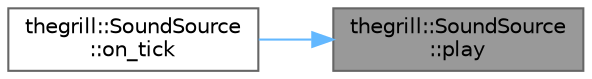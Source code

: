 digraph "thegrill::SoundSource::play"
{
 // LATEX_PDF_SIZE
  bgcolor="transparent";
  edge [fontname=Helvetica,fontsize=10,labelfontname=Helvetica,labelfontsize=10];
  node [fontname=Helvetica,fontsize=10,shape=box,height=0.2,width=0.4];
  rankdir="RL";
  Node1 [id="Node000001",label="thegrill::SoundSource\l::play",height=0.2,width=0.4,color="gray40", fillcolor="grey60", style="filled", fontcolor="black",tooltip=" "];
  Node1 -> Node2 [id="edge2_Node000001_Node000002",dir="back",color="steelblue1",style="solid",tooltip=" "];
  Node2 [id="Node000002",label="thegrill::SoundSource\l::on_tick",height=0.2,width=0.4,color="grey40", fillcolor="white", style="filled",URL="$structthegrill_1_1_sound_source.html#a619b553e05c5d4ef97a00c49491be588",tooltip="Called every frame to update the component."];
}
